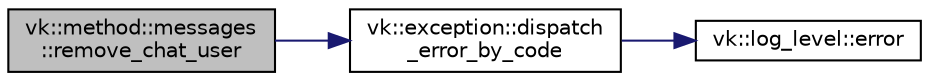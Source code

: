 digraph "vk::method::messages::remove_chat_user"
{
 // LATEX_PDF_SIZE
  edge [fontname="Helvetica",fontsize="10",labelfontname="Helvetica",labelfontsize="10"];
  node [fontname="Helvetica",fontsize="10",shape=record];
  rankdir="LR";
  Node1 [label="vk::method::messages\l::remove_chat_user",height=0.2,width=0.4,color="black", fillcolor="grey75", style="filled", fontcolor="black",tooltip=" "];
  Node1 -> Node2 [color="midnightblue",fontsize="10",style="solid",fontname="Helvetica"];
  Node2 [label="vk::exception::dispatch\l_error_by_code",height=0.2,width=0.4,color="black", fillcolor="white", style="filled",URL="$namespacevk_1_1exception.html#a3748ba0d94723c23dc92d4febc7918e7",tooltip=" "];
  Node2 -> Node3 [color="midnightblue",fontsize="10",style="solid",fontname="Helvetica"];
  Node3 [label="vk::log_level::error",height=0.2,width=0.4,color="black", fillcolor="white", style="filled",URL="$namespacevk_1_1log__level.html#a76e528ce1251ed5c3cbc8f06193faf64",tooltip=" "];
}
